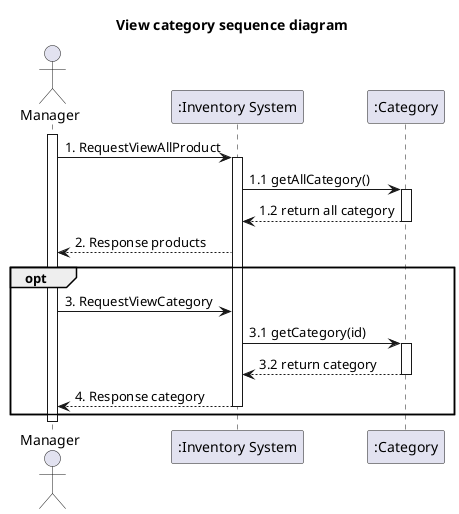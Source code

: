 @startuml
'example
title View category sequence diagram

actor Manager as actorManager
participant ":Inventory System" as InventorySystem
participant ":Category" as classCategory

activate actorManager

actorManager -> InventorySystem: 1. RequestViewAllProduct
activate InventorySystem

InventorySystem -> classCategory: 1.1 getAllCategory()
activate classCategory

classCategory --> InventorySystem: 1.2 return all category
deactivate classCategory


InventorySystem --> actorManager : 2. Response products



opt
actorManager -> InventorySystem: 3. RequestViewCategory


InventorySystem -> classCategory: 3.1 getCategory(id)
activate classCategory

classCategory --> InventorySystem: 3.2 return category
deactivate classCategory

InventorySystem --> actorManager : 4. Response category

deactivate InventorySystem
end

deactivate actorManager

@enduml